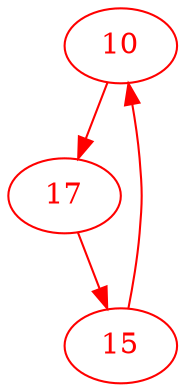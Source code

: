 digraph g{
node [color = red, fontcolor=red]; 10 15 17 ;
10 -> 17 [color=red] ;
15 -> 10 [color=red] ;
17 -> 15 [color=red] ;
}